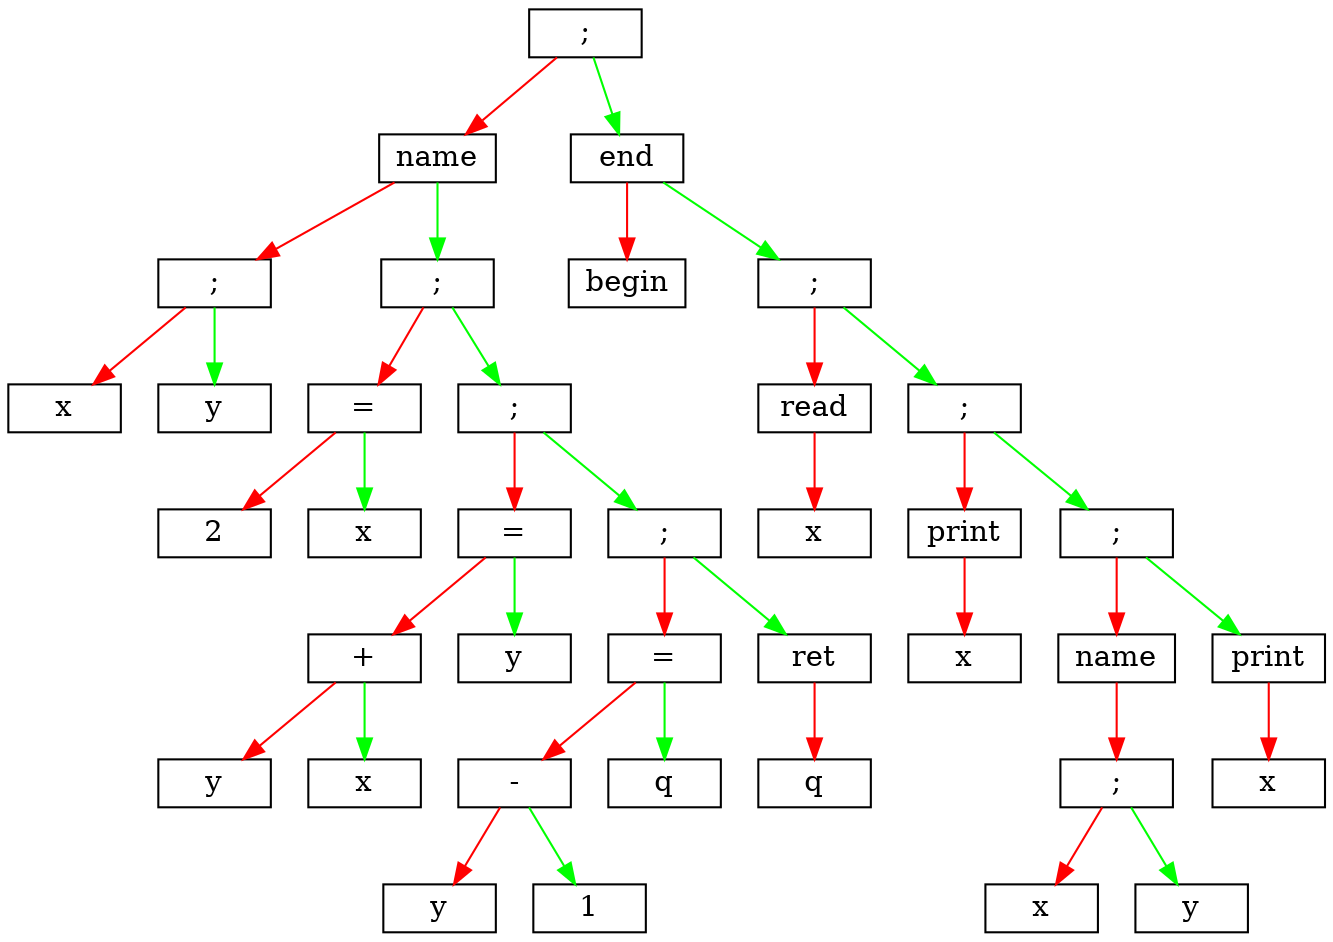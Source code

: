 digraph list {
	node [shape = record,height=.1];
	"node2" [label = "<f0>x" ] ;
	"node3" [label = "<f0>y" ] ;
	"node4" [label = "<f0>;" ] ;
	"node6" [label = "<f0>2" ] ;
	"node5" [label = "<f0>x" ] ;
	"node7" [label = "<f0>=" ] ;
	"node9" [label = "<f0>y" ] ;
	"node10" [label = "<f0>x" ] ;
	"node11" [label = "<f0>+" ] ;
	"node8" [label = "<f0>y" ] ;
	"node12" [label = "<f0>=" ] ;
	"node14" [label = "<f0>y" ] ;
	"node15" [label = "<f0>1" ] ;
	"node16" [label = "<f0>-" ] ;
	"node13" [label = "<f0>q" ] ;
	"node17" [label = "<f0>=" ] ;
	"node19" [label = "<f0>q" ] ;
	"node18" [label = "<f0>ret" ] ;
	"node20" [label = "<f0>;" ] ;
	"node21" [label = "<f0>;" ] ;
	"node22" [label = "<f0>;" ] ;
	"node1" [label = "<f0>name" ] ;
	"node23" [label = "<f0>begin" ] ;
	"node25" [label = "<f0>x" ] ;
	"node24" [label = "<f0>read" ] ;
	"node27" [label = "<f0>x" ] ;
	"node26" [label = "<f0>print" ] ;
	"node29" [label = "<f0>x" ] ;
	"node30" [label = "<f0>y" ] ;
	"node31" [label = "<f0>;" ] ;
	"node28" [label = "<f0>name" ] ;
	"node33" [label = "<f0>x" ] ;
	"node32" [label = "<f0>print" ] ;
	"node34" [label = "<f0>;" ] ;
	"node35" [label = "<f0>;" ] ;
	"node36" [label = "<f0>;" ] ;
	"node37" [label = "<f0>end" ] ;
	"node38" [label = "<f0>;" ] ;
	"node4":f0 -> "node2":f0 [color=red];
	"node4":f0 -> "node3":f0  [color=green];
	"node7":f0 -> "node6":f0 [color=red];
	"node7":f0 -> "node5":f0  [color=green];
	"node11":f0 -> "node9":f0 [color=red];
	"node11":f0 -> "node10":f0  [color=green];
	"node12":f0 -> "node11":f0 [color=red];
	"node12":f0 -> "node8":f0  [color=green];
	"node16":f0 -> "node14":f0 [color=red];
	"node16":f0 -> "node15":f0  [color=green];
	"node17":f0 -> "node16":f0 [color=red];
	"node17":f0 -> "node13":f0  [color=green];
	"node18":f0 -> "node19":f0 [color=red];
	"node20":f0 -> "node17":f0 [color=red];
	"node20":f0 -> "node18":f0  [color=green];
	"node21":f0 -> "node12":f0 [color=red];
	"node21":f0 -> "node20":f0  [color=green];
	"node22":f0 -> "node7":f0 [color=red];
	"node22":f0 -> "node21":f0  [color=green];
	"node1":f0 -> "node4":f0 [color=red];
	"node1":f0 -> "node22":f0  [color=green];
	"node24":f0 -> "node25":f0 [color=red];
	"node26":f0 -> "node27":f0 [color=red];
	"node31":f0 -> "node29":f0 [color=red];
	"node31":f0 -> "node30":f0  [color=green];
	"node28":f0 -> "node31":f0 [color=red];
	"node32":f0 -> "node33":f0 [color=red];
	"node34":f0 -> "node28":f0 [color=red];
	"node34":f0 -> "node32":f0  [color=green];
	"node35":f0 -> "node26":f0 [color=red];
	"node35":f0 -> "node34":f0  [color=green];
	"node36":f0 -> "node24":f0 [color=red];
	"node36":f0 -> "node35":f0  [color=green];
	"node37":f0 -> "node23":f0 [color=red];
	"node37":f0 -> "node36":f0  [color=green];
	"node38":f0 -> "node1":f0 [color=red];
	"node38":f0 -> "node37":f0  [color=green];
}